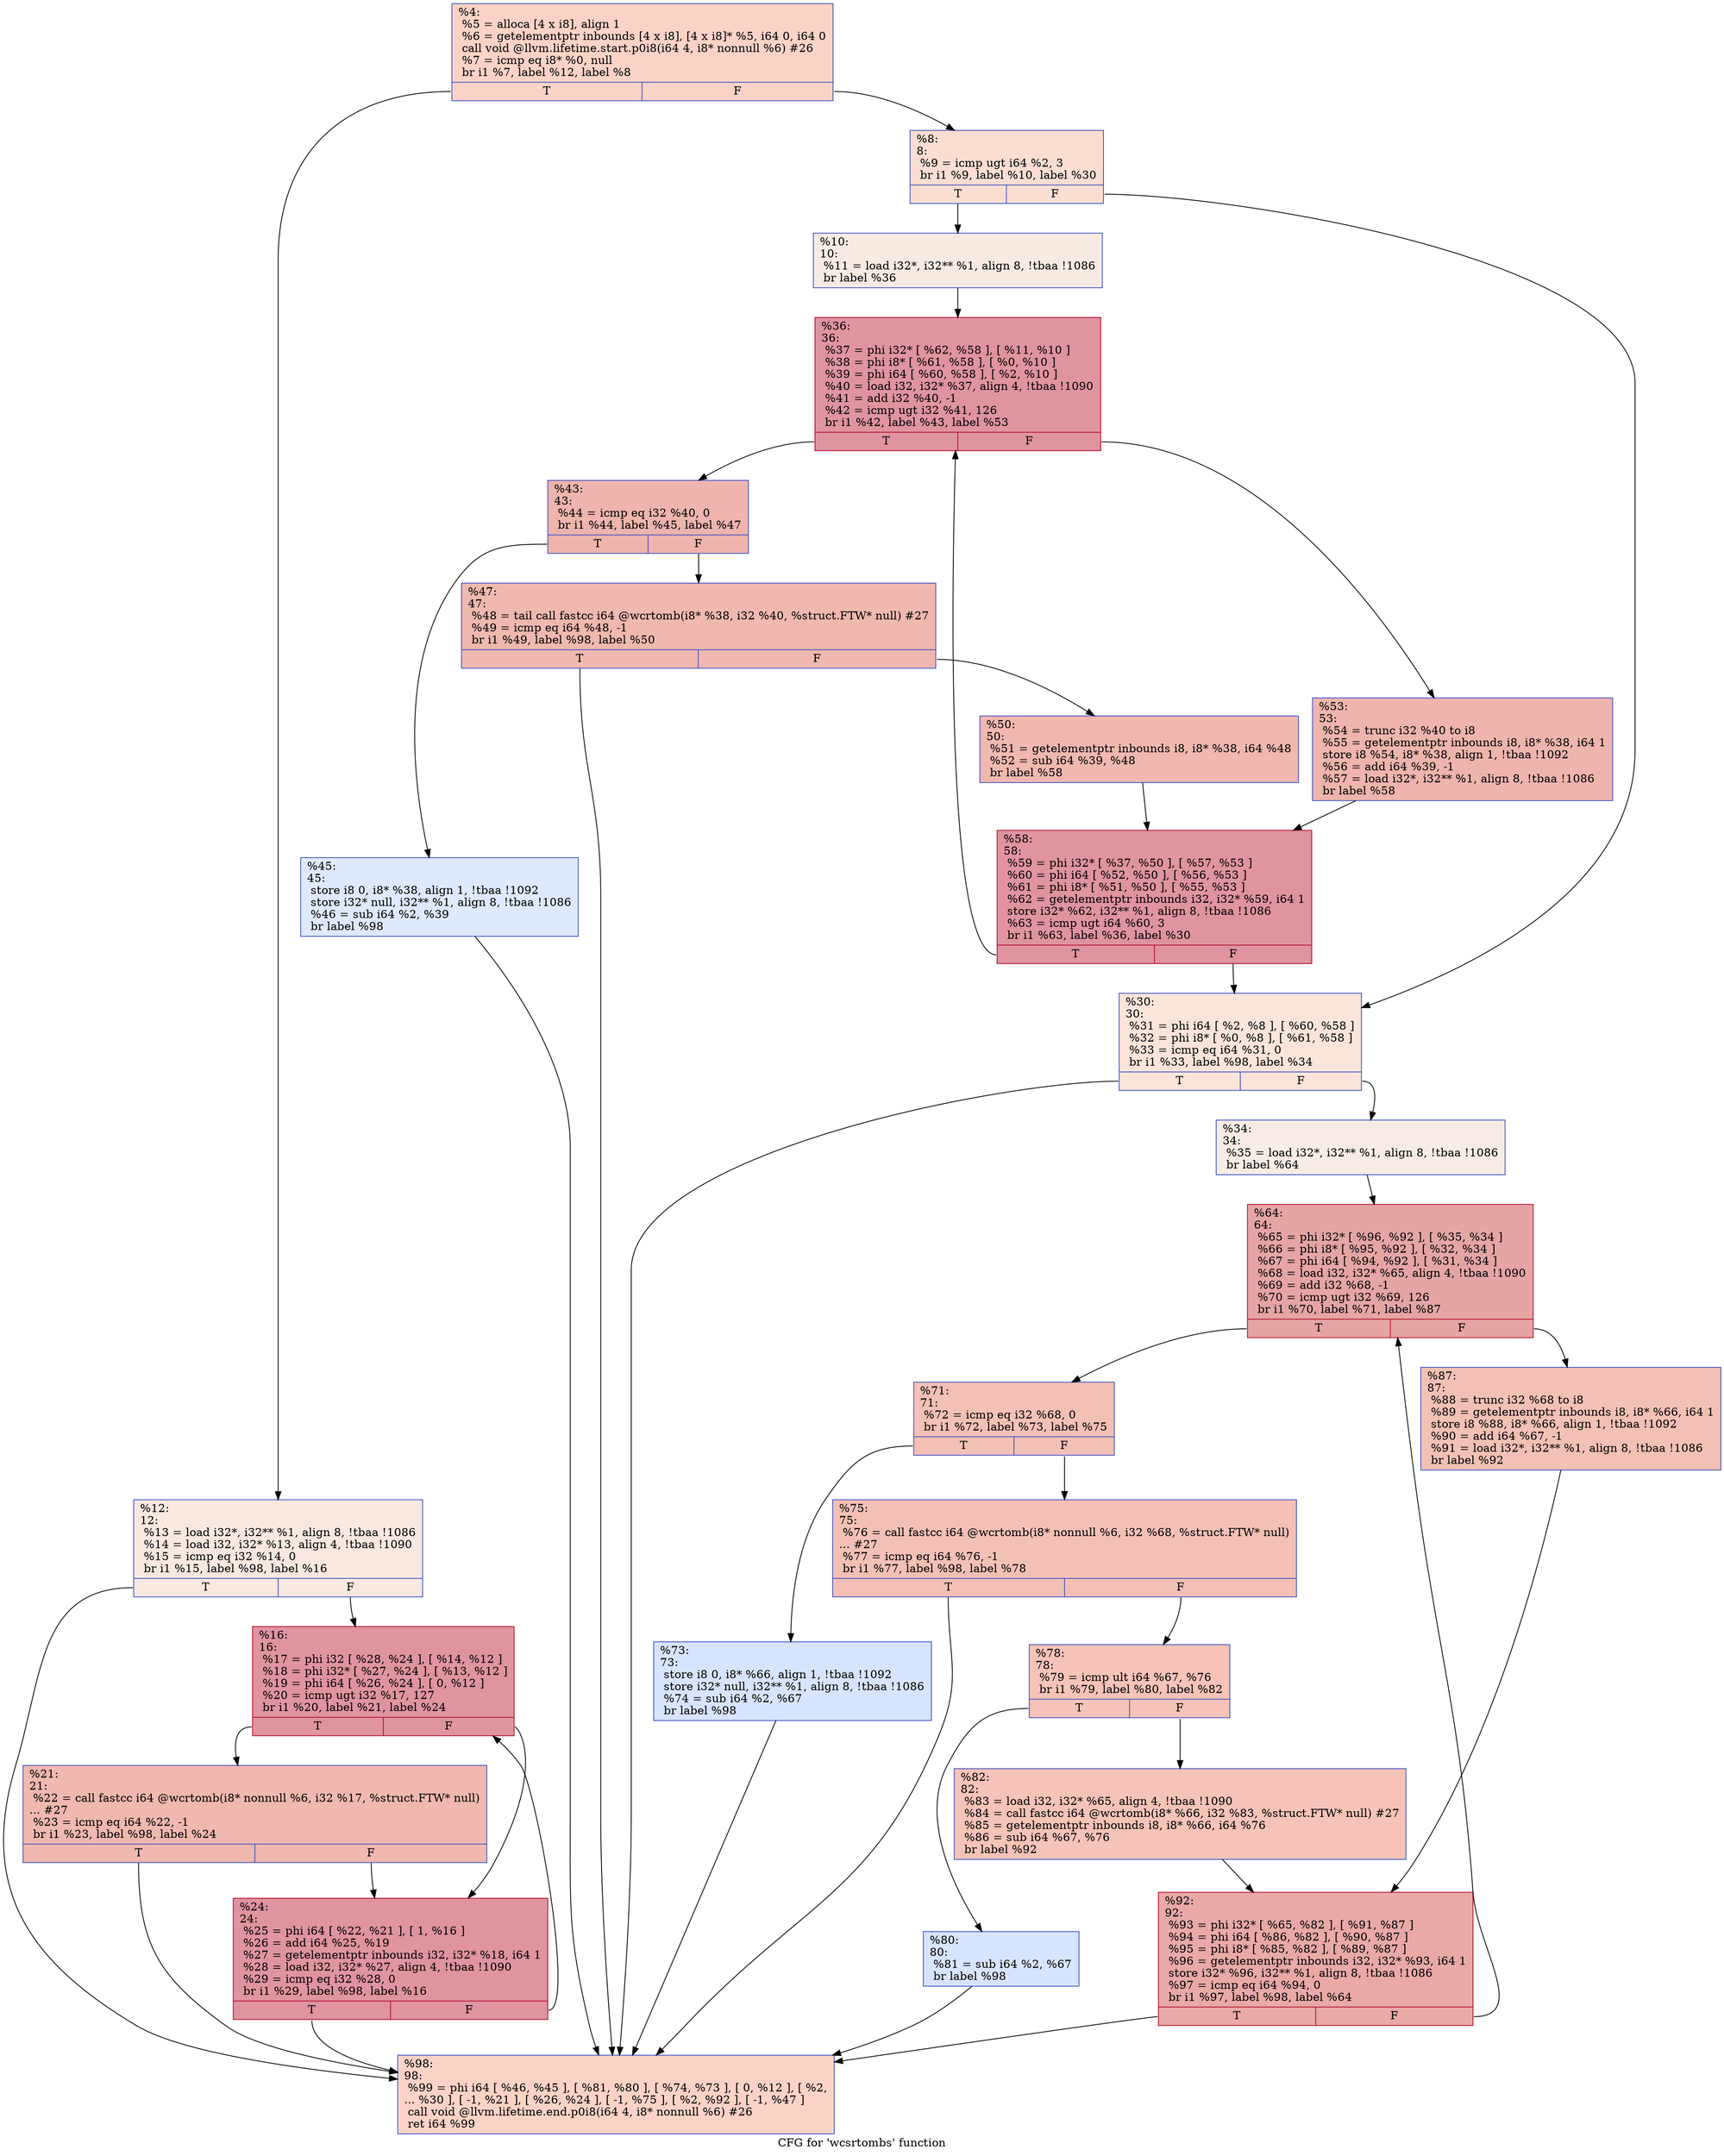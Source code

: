 digraph "CFG for 'wcsrtombs' function" {
	label="CFG for 'wcsrtombs' function";

	Node0x157c7c0 [shape=record,color="#3d50c3ff", style=filled, fillcolor="#f59c7d70",label="{%4:\l  %5 = alloca [4 x i8], align 1\l  %6 = getelementptr inbounds [4 x i8], [4 x i8]* %5, i64 0, i64 0\l  call void @llvm.lifetime.start.p0i8(i64 4, i8* nonnull %6) #26\l  %7 = icmp eq i8* %0, null\l  br i1 %7, label %12, label %8\l|{<s0>T|<s1>F}}"];
	Node0x157c7c0:s0 -> Node0x157ca40;
	Node0x157c7c0:s1 -> Node0x157c9a0;
	Node0x157c9a0 [shape=record,color="#3d50c3ff", style=filled, fillcolor="#f7b59970",label="{%8:\l8:                                                \l  %9 = icmp ugt i64 %2, 3\l  br i1 %9, label %10, label %30\l|{<s0>T|<s1>F}}"];
	Node0x157c9a0:s0 -> Node0x157c9f0;
	Node0x157c9a0:s1 -> Node0x157cb80;
	Node0x157c9f0 [shape=record,color="#3d50c3ff", style=filled, fillcolor="#eed0c070",label="{%10:\l10:                                               \l  %11 = load i32*, i32** %1, align 8, !tbaa !1086\l  br label %36\l}"];
	Node0x157c9f0 -> Node0x157cc20;
	Node0x157ca40 [shape=record,color="#3d50c3ff", style=filled, fillcolor="#f1ccb870",label="{%12:\l12:                                               \l  %13 = load i32*, i32** %1, align 8, !tbaa !1086\l  %14 = load i32, i32* %13, align 4, !tbaa !1090\l  %15 = icmp eq i32 %14, 0\l  br i1 %15, label %98, label %16\l|{<s0>T|<s1>F}}"];
	Node0x157ca40:s0 -> Node0x157d120;
	Node0x157ca40:s1 -> Node0x157ca90;
	Node0x157ca90 [shape=record,color="#b70d28ff", style=filled, fillcolor="#b70d2870",label="{%16:\l16:                                               \l  %17 = phi i32 [ %28, %24 ], [ %14, %12 ]\l  %18 = phi i32* [ %27, %24 ], [ %13, %12 ]\l  %19 = phi i64 [ %26, %24 ], [ 0, %12 ]\l  %20 = icmp ugt i32 %17, 127\l  br i1 %20, label %21, label %24\l|{<s0>T|<s1>F}}"];
	Node0x157ca90:s0 -> Node0x157cae0;
	Node0x157ca90:s1 -> Node0x157cb30;
	Node0x157cae0 [shape=record,color="#3d50c3ff", style=filled, fillcolor="#dc5d4a70",label="{%21:\l21:                                               \l  %22 = call fastcc i64 @wcrtomb(i8* nonnull %6, i32 %17, %struct.FTW* null)\l... #27\l  %23 = icmp eq i64 %22, -1\l  br i1 %23, label %98, label %24\l|{<s0>T|<s1>F}}"];
	Node0x157cae0:s0 -> Node0x157d120;
	Node0x157cae0:s1 -> Node0x157cb30;
	Node0x157cb30 [shape=record,color="#b70d28ff", style=filled, fillcolor="#b70d2870",label="{%24:\l24:                                               \l  %25 = phi i64 [ %22, %21 ], [ 1, %16 ]\l  %26 = add i64 %25, %19\l  %27 = getelementptr inbounds i32, i32* %18, i64 1\l  %28 = load i32, i32* %27, align 4, !tbaa !1090\l  %29 = icmp eq i32 %28, 0\l  br i1 %29, label %98, label %16\l|{<s0>T|<s1>F}}"];
	Node0x157cb30:s0 -> Node0x157d120;
	Node0x157cb30:s1 -> Node0x157ca90;
	Node0x157cb80 [shape=record,color="#3d50c3ff", style=filled, fillcolor="#f5c1a970",label="{%30:\l30:                                               \l  %31 = phi i64 [ %2, %8 ], [ %60, %58 ]\l  %32 = phi i8* [ %0, %8 ], [ %61, %58 ]\l  %33 = icmp eq i64 %31, 0\l  br i1 %33, label %98, label %34\l|{<s0>T|<s1>F}}"];
	Node0x157cb80:s0 -> Node0x157d120;
	Node0x157cb80:s1 -> Node0x157cbd0;
	Node0x157cbd0 [shape=record,color="#3d50c3ff", style=filled, fillcolor="#ecd3c570",label="{%34:\l34:                                               \l  %35 = load i32*, i32** %1, align 8, !tbaa !1086\l  br label %64\l}"];
	Node0x157cbd0 -> Node0x157ce50;
	Node0x157cc20 [shape=record,color="#b70d28ff", style=filled, fillcolor="#b70d2870",label="{%36:\l36:                                               \l  %37 = phi i32* [ %62, %58 ], [ %11, %10 ]\l  %38 = phi i8* [ %61, %58 ], [ %0, %10 ]\l  %39 = phi i64 [ %60, %58 ], [ %2, %10 ]\l  %40 = load i32, i32* %37, align 4, !tbaa !1090\l  %41 = add i32 %40, -1\l  %42 = icmp ugt i32 %41, 126\l  br i1 %42, label %43, label %53\l|{<s0>T|<s1>F}}"];
	Node0x157cc20:s0 -> Node0x157cc70;
	Node0x157cc20:s1 -> Node0x157cdb0;
	Node0x157cc70 [shape=record,color="#3d50c3ff", style=filled, fillcolor="#d8564670",label="{%43:\l43:                                               \l  %44 = icmp eq i32 %40, 0\l  br i1 %44, label %45, label %47\l|{<s0>T|<s1>F}}"];
	Node0x157cc70:s0 -> Node0x157ccc0;
	Node0x157cc70:s1 -> Node0x157cd10;
	Node0x157ccc0 [shape=record,color="#3d50c3ff", style=filled, fillcolor="#b5cdfa70",label="{%45:\l45:                                               \l  store i8 0, i8* %38, align 1, !tbaa !1092\l  store i32* null, i32** %1, align 8, !tbaa !1086\l  %46 = sub i64 %2, %39\l  br label %98\l}"];
	Node0x157ccc0 -> Node0x157d120;
	Node0x157cd10 [shape=record,color="#3d50c3ff", style=filled, fillcolor="#dc5d4a70",label="{%47:\l47:                                               \l  %48 = tail call fastcc i64 @wcrtomb(i8* %38, i32 %40, %struct.FTW* null) #27\l  %49 = icmp eq i64 %48, -1\l  br i1 %49, label %98, label %50\l|{<s0>T|<s1>F}}"];
	Node0x157cd10:s0 -> Node0x157d120;
	Node0x157cd10:s1 -> Node0x157cd60;
	Node0x157cd60 [shape=record,color="#3d50c3ff", style=filled, fillcolor="#dc5d4a70",label="{%50:\l50:                                               \l  %51 = getelementptr inbounds i8, i8* %38, i64 %48\l  %52 = sub i64 %39, %48\l  br label %58\l}"];
	Node0x157cd60 -> Node0x157ce00;
	Node0x157cdb0 [shape=record,color="#3d50c3ff", style=filled, fillcolor="#d8564670",label="{%53:\l53:                                               \l  %54 = trunc i32 %40 to i8\l  %55 = getelementptr inbounds i8, i8* %38, i64 1\l  store i8 %54, i8* %38, align 1, !tbaa !1092\l  %56 = add i64 %39, -1\l  %57 = load i32*, i32** %1, align 8, !tbaa !1086\l  br label %58\l}"];
	Node0x157cdb0 -> Node0x157ce00;
	Node0x157ce00 [shape=record,color="#b70d28ff", style=filled, fillcolor="#b70d2870",label="{%58:\l58:                                               \l  %59 = phi i32* [ %37, %50 ], [ %57, %53 ]\l  %60 = phi i64 [ %52, %50 ], [ %56, %53 ]\l  %61 = phi i8* [ %51, %50 ], [ %55, %53 ]\l  %62 = getelementptr inbounds i32, i32* %59, i64 1\l  store i32* %62, i32** %1, align 8, !tbaa !1086\l  %63 = icmp ugt i64 %60, 3\l  br i1 %63, label %36, label %30\l|{<s0>T|<s1>F}}"];
	Node0x157ce00:s0 -> Node0x157cc20;
	Node0x157ce00:s1 -> Node0x157cb80;
	Node0x157ce50 [shape=record,color="#b70d28ff", style=filled, fillcolor="#c5333470",label="{%64:\l64:                                               \l  %65 = phi i32* [ %96, %92 ], [ %35, %34 ]\l  %66 = phi i8* [ %95, %92 ], [ %32, %34 ]\l  %67 = phi i64 [ %94, %92 ], [ %31, %34 ]\l  %68 = load i32, i32* %65, align 4, !tbaa !1090\l  %69 = add i32 %68, -1\l  %70 = icmp ugt i32 %69, 126\l  br i1 %70, label %71, label %87\l|{<s0>T|<s1>F}}"];
	Node0x157ce50:s0 -> Node0x157cea0;
	Node0x157ce50:s1 -> Node0x157d080;
	Node0x157cea0 [shape=record,color="#3d50c3ff", style=filled, fillcolor="#e5705870",label="{%71:\l71:                                               \l  %72 = icmp eq i32 %68, 0\l  br i1 %72, label %73, label %75\l|{<s0>T|<s1>F}}"];
	Node0x157cea0:s0 -> Node0x157cef0;
	Node0x157cea0:s1 -> Node0x157cf40;
	Node0x157cef0 [shape=record,color="#3d50c3ff", style=filled, fillcolor="#a5c3fe70",label="{%73:\l73:                                               \l  store i8 0, i8* %66, align 1, !tbaa !1092\l  store i32* null, i32** %1, align 8, !tbaa !1086\l  %74 = sub i64 %2, %67\l  br label %98\l}"];
	Node0x157cef0 -> Node0x157d120;
	Node0x157cf40 [shape=record,color="#3d50c3ff", style=filled, fillcolor="#e5705870",label="{%75:\l75:                                               \l  %76 = call fastcc i64 @wcrtomb(i8* nonnull %6, i32 %68, %struct.FTW* null)\l... #27\l  %77 = icmp eq i64 %76, -1\l  br i1 %77, label %98, label %78\l|{<s0>T|<s1>F}}"];
	Node0x157cf40:s0 -> Node0x157d120;
	Node0x157cf40:s1 -> Node0x157cf90;
	Node0x157cf90 [shape=record,color="#3d50c3ff", style=filled, fillcolor="#e8765c70",label="{%78:\l78:                                               \l  %79 = icmp ult i64 %67, %76\l  br i1 %79, label %80, label %82\l|{<s0>T|<s1>F}}"];
	Node0x157cf90:s0 -> Node0x157cfe0;
	Node0x157cf90:s1 -> Node0x157d030;
	Node0x157cfe0 [shape=record,color="#3d50c3ff", style=filled, fillcolor="#a5c3fe70",label="{%80:\l80:                                               \l  %81 = sub i64 %2, %67\l  br label %98\l}"];
	Node0x157cfe0 -> Node0x157d120;
	Node0x157d030 [shape=record,color="#3d50c3ff", style=filled, fillcolor="#e8765c70",label="{%82:\l82:                                               \l  %83 = load i32, i32* %65, align 4, !tbaa !1090\l  %84 = call fastcc i64 @wcrtomb(i8* %66, i32 %83, %struct.FTW* null) #27\l  %85 = getelementptr inbounds i8, i8* %66, i64 %76\l  %86 = sub i64 %67, %76\l  br label %92\l}"];
	Node0x157d030 -> Node0x157d0d0;
	Node0x157d080 [shape=record,color="#3d50c3ff", style=filled, fillcolor="#e5705870",label="{%87:\l87:                                               \l  %88 = trunc i32 %68 to i8\l  %89 = getelementptr inbounds i8, i8* %66, i64 1\l  store i8 %88, i8* %66, align 1, !tbaa !1092\l  %90 = add i64 %67, -1\l  %91 = load i32*, i32** %1, align 8, !tbaa !1086\l  br label %92\l}"];
	Node0x157d080 -> Node0x157d0d0;
	Node0x157d0d0 [shape=record,color="#b70d28ff", style=filled, fillcolor="#ca3b3770",label="{%92:\l92:                                               \l  %93 = phi i32* [ %65, %82 ], [ %91, %87 ]\l  %94 = phi i64 [ %86, %82 ], [ %90, %87 ]\l  %95 = phi i8* [ %85, %82 ], [ %89, %87 ]\l  %96 = getelementptr inbounds i32, i32* %93, i64 1\l  store i32* %96, i32** %1, align 8, !tbaa !1086\l  %97 = icmp eq i64 %94, 0\l  br i1 %97, label %98, label %64\l|{<s0>T|<s1>F}}"];
	Node0x157d0d0:s0 -> Node0x157d120;
	Node0x157d0d0:s1 -> Node0x157ce50;
	Node0x157d120 [shape=record,color="#3d50c3ff", style=filled, fillcolor="#f59c7d70",label="{%98:\l98:                                               \l  %99 = phi i64 [ %46, %45 ], [ %81, %80 ], [ %74, %73 ], [ 0, %12 ], [ %2,\l... %30 ], [ -1, %21 ], [ %26, %24 ], [ -1, %75 ], [ %2, %92 ], [ -1, %47 ]\l  call void @llvm.lifetime.end.p0i8(i64 4, i8* nonnull %6) #26\l  ret i64 %99\l}"];
}
